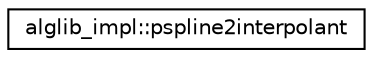 digraph "Graphical Class Hierarchy"
{
  edge [fontname="Helvetica",fontsize="10",labelfontname="Helvetica",labelfontsize="10"];
  node [fontname="Helvetica",fontsize="10",shape=record];
  rankdir="LR";
  Node0 [label="alglib_impl::pspline2interpolant",height=0.2,width=0.4,color="black", fillcolor="white", style="filled",URL="$structalglib__impl_1_1pspline2interpolant.html"];
}
